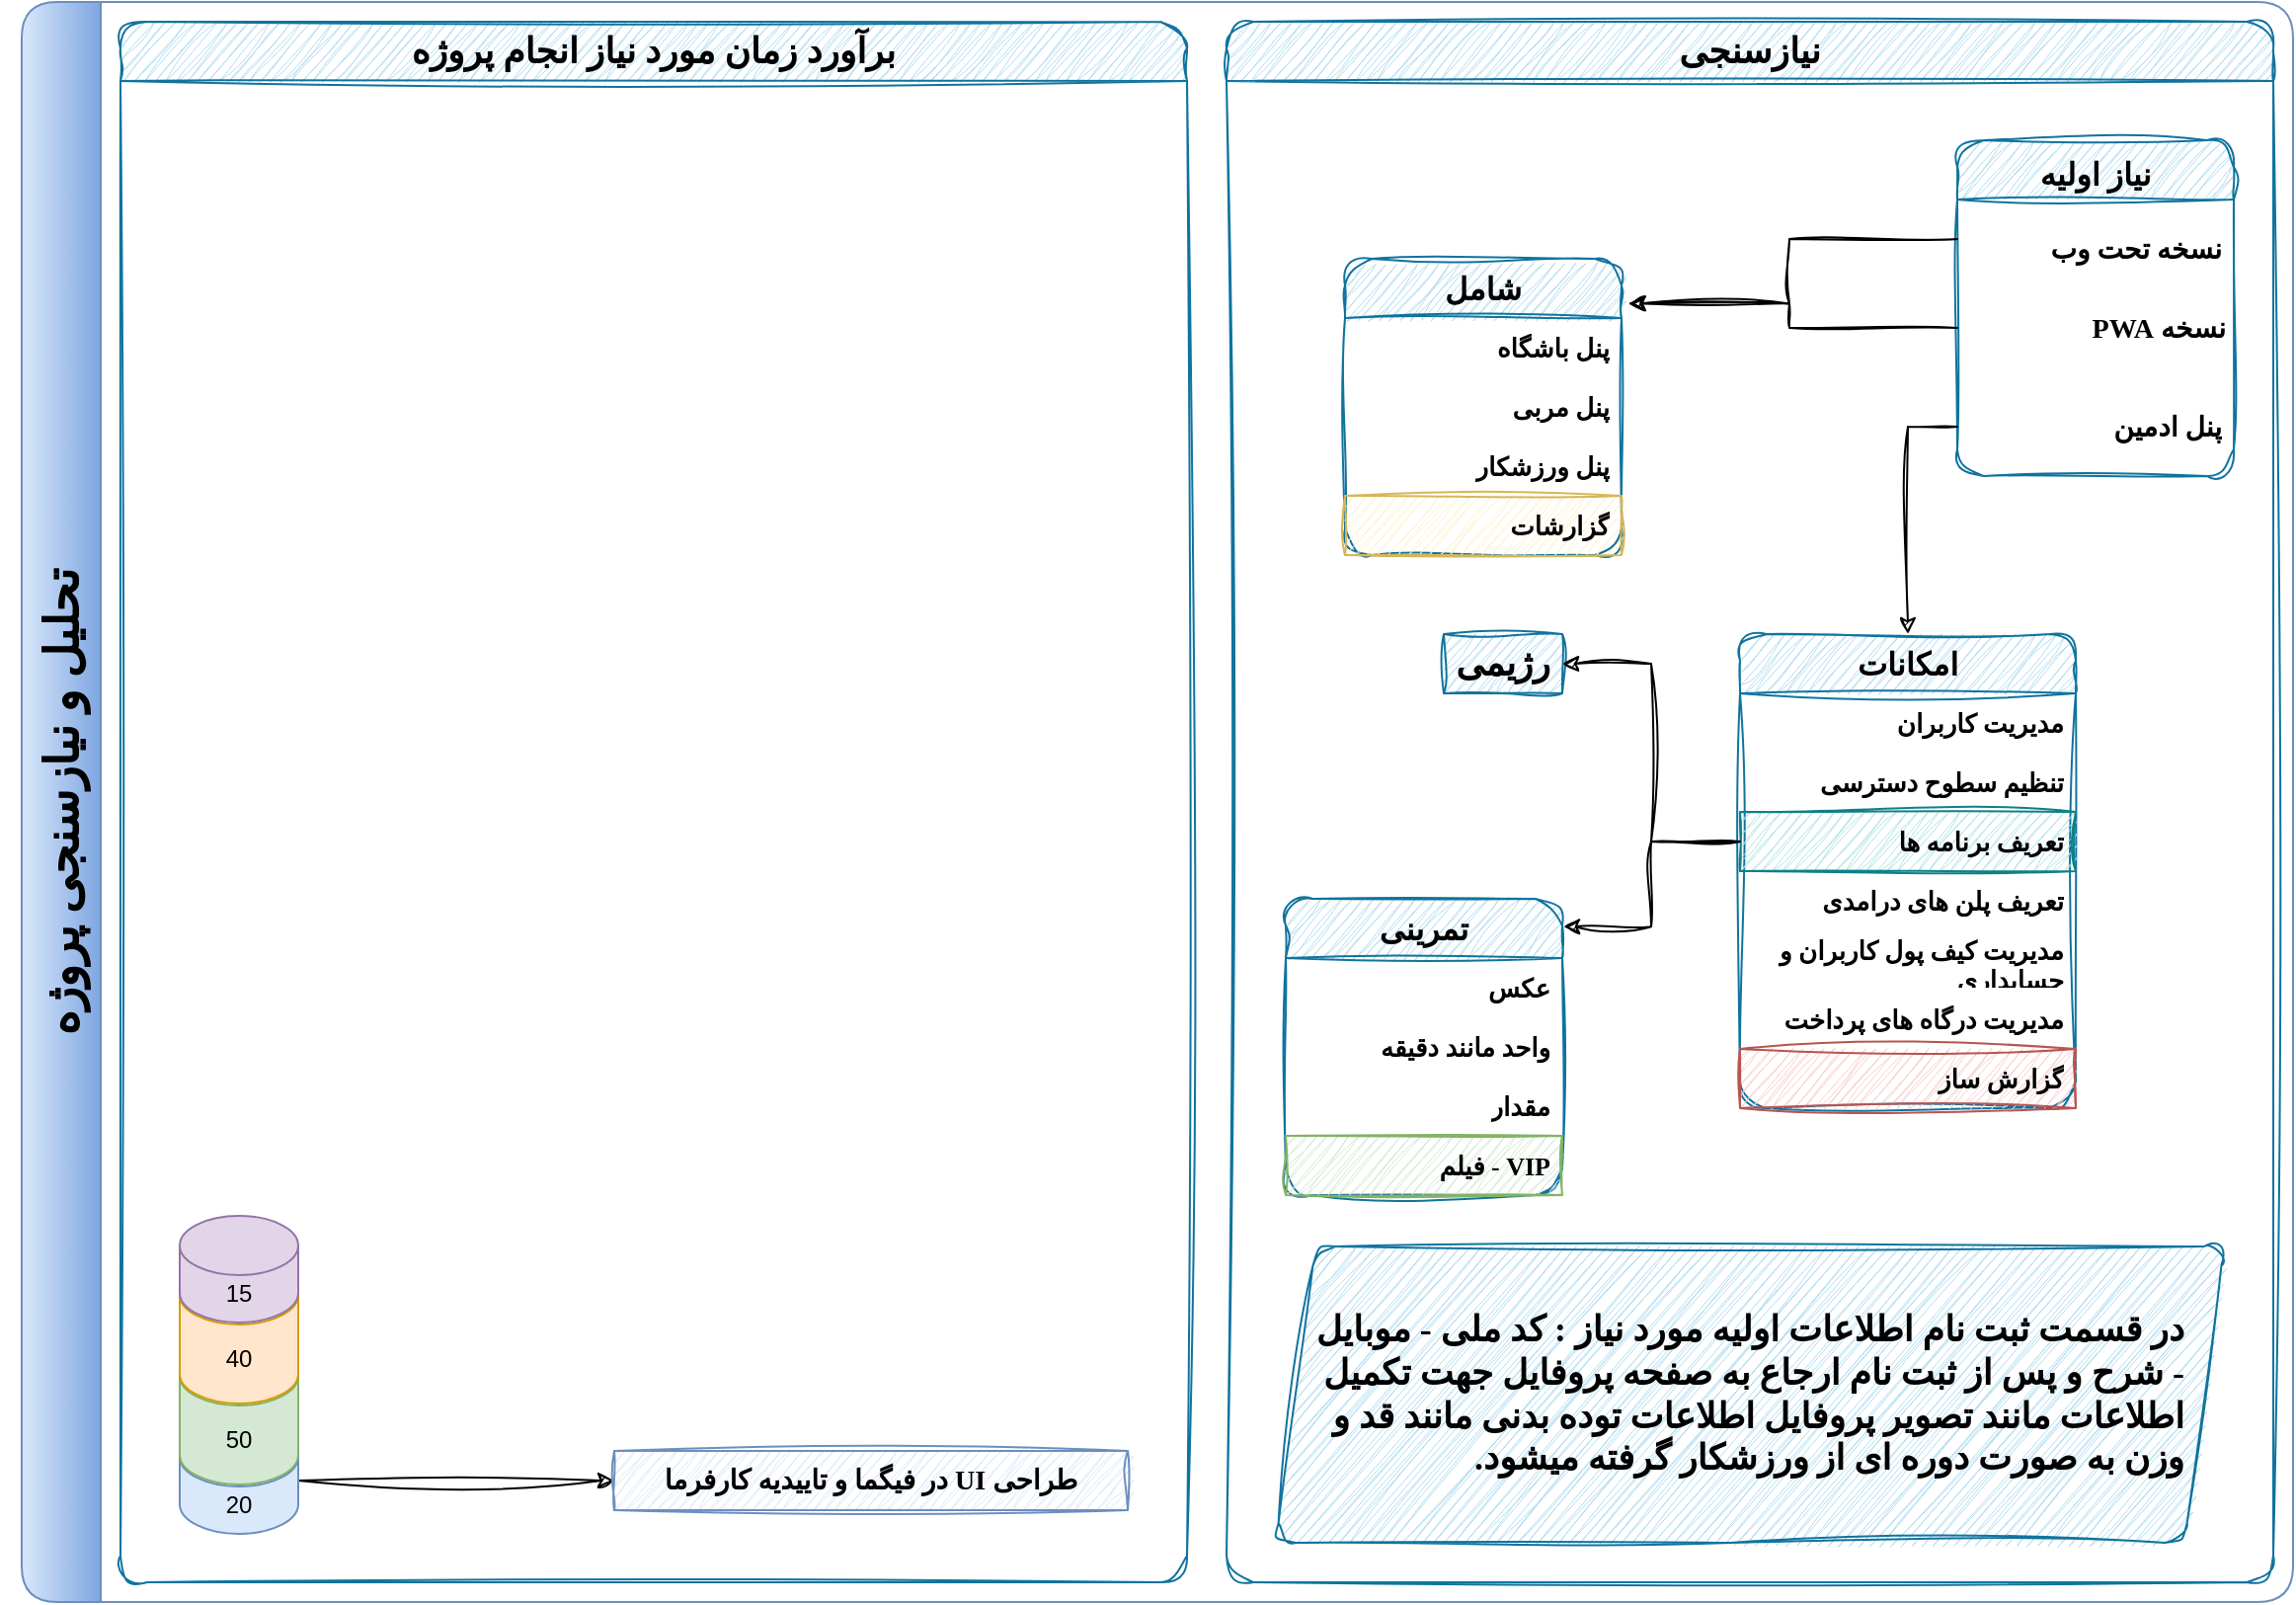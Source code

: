 <mxfile version="22.0.0" type="github">
  <diagram name="Page-1" id="x40oEDqZNqdB3pjof8ZT">
    <mxGraphModel dx="3218" dy="1129" grid="1" gridSize="10" guides="1" tooltips="1" connect="1" arrows="1" fold="1" page="1" pageScale="1" pageWidth="1169" pageHeight="827" math="0" shadow="0">
      <root>
        <mxCell id="0" />
        <mxCell id="1" parent="0" />
        <mxCell id="KSszD4i1q3WSwCHh2YaN-1" value="&lt;h1&gt;&lt;font face=&quot;Tahoma&quot;&gt;تحلیل و نیازسنجی پروژه&lt;/font&gt;&lt;/h1&gt;" style="swimlane;horizontal=0;whiteSpace=wrap;html=1;fillColor=#dae8fc;strokeColor=#6c8ebf;gradientColor=#7ea6e0;gradientDirection=east;swimlaneFillColor=#fff;rounded=1;glass=0;shadow=0;startSize=40;" vertex="1" parent="1">
          <mxGeometry x="10" y="10" width="1150" height="810" as="geometry" />
        </mxCell>
        <mxCell id="KSszD4i1q3WSwCHh2YaN-2" value="&lt;h1&gt;&lt;b&gt;&lt;font face=&quot;Tahoma&quot; style=&quot;font-size: 16px;&quot;&gt;نیاز اولیه&lt;/font&gt;&lt;/b&gt;&lt;/h1&gt;" style="swimlane;fontStyle=0;childLayout=stackLayout;horizontal=1;startSize=30;horizontalStack=0;resizeParent=1;resizeParentMax=0;resizeLast=0;collapsible=1;marginBottom=0;whiteSpace=wrap;html=1;rounded=1;shadow=0;swimlaneLine=1;sketch=1;curveFitting=1;jiggle=2;fillColor=#b1ddf0;swimlaneFillColor=default;strokeColor=#10739e;" vertex="1" parent="KSszD4i1q3WSwCHh2YaN-1">
          <mxGeometry x="980" y="70" width="140" height="170" as="geometry" />
        </mxCell>
        <mxCell id="KSszD4i1q3WSwCHh2YaN-3" value="&lt;h3&gt;&lt;font face=&quot;Tahoma&quot;&gt;نسخه تحت وب&lt;/font&gt;&lt;/h3&gt;" style="text;strokeColor=none;fillColor=none;align=right;verticalAlign=middle;spacingLeft=4;spacingRight=4;overflow=hidden;points=[[0,0.5],[1,0.5]];portConstraint=eastwest;rotatable=0;whiteSpace=wrap;html=1;" vertex="1" parent="KSszD4i1q3WSwCHh2YaN-2">
          <mxGeometry y="30" width="140" height="40" as="geometry" />
        </mxCell>
        <mxCell id="KSszD4i1q3WSwCHh2YaN-4" value="&lt;h3&gt;&lt;font face=&quot;Tahoma&quot;&gt;نسخه PWA&lt;/font&gt;&lt;/h3&gt;" style="text;strokeColor=none;fillColor=none;align=left;verticalAlign=middle;spacingLeft=4;spacingRight=4;overflow=hidden;points=[[0,0.5],[1,0.5]];portConstraint=eastwest;rotatable=0;whiteSpace=wrap;html=1;textDirection=rtl;" vertex="1" parent="KSszD4i1q3WSwCHh2YaN-2">
          <mxGeometry y="70" width="140" height="50" as="geometry" />
        </mxCell>
        <mxCell id="KSszD4i1q3WSwCHh2YaN-5" value="&lt;h3&gt;&lt;font face=&quot;Tahoma&quot;&gt;پنل ادمین&lt;/font&gt;&lt;/h3&gt;" style="text;strokeColor=none;fillColor=none;align=right;verticalAlign=middle;spacingLeft=4;spacingRight=4;overflow=hidden;points=[[0,0.5],[1,0.5]];portConstraint=eastwest;rotatable=0;whiteSpace=wrap;html=1;" vertex="1" parent="KSszD4i1q3WSwCHh2YaN-2">
          <mxGeometry y="120" width="140" height="50" as="geometry" />
        </mxCell>
        <mxCell id="KSszD4i1q3WSwCHh2YaN-21" style="edgeStyle=orthogonalEdgeStyle;rounded=0;orthogonalLoop=1;jettySize=auto;html=1;entryX=1.024;entryY=0.151;entryDx=0;entryDy=0;fontFamily=Helvetica;fontSize=12;fontColor=default;startSize=30;sketch=1;curveFitting=1;jiggle=2;entryPerimeter=0;" edge="1" parent="KSszD4i1q3WSwCHh2YaN-1" source="KSszD4i1q3WSwCHh2YaN-3" target="KSszD4i1q3WSwCHh2YaN-23">
          <mxGeometry relative="1" as="geometry">
            <mxPoint x="860" y="150" as="targetPoint" />
          </mxGeometry>
        </mxCell>
        <mxCell id="KSszD4i1q3WSwCHh2YaN-22" style="edgeStyle=orthogonalEdgeStyle;rounded=0;orthogonalLoop=1;jettySize=auto;html=1;fontFamily=Helvetica;fontSize=12;fontColor=default;startSize=30;sketch=1;curveFitting=1;jiggle=2;entryX=1.028;entryY=0.151;entryDx=0;entryDy=0;entryPerimeter=0;" edge="1" parent="KSszD4i1q3WSwCHh2YaN-1" source="KSszD4i1q3WSwCHh2YaN-4" target="KSszD4i1q3WSwCHh2YaN-23">
          <mxGeometry relative="1" as="geometry">
            <mxPoint x="860" y="150" as="targetPoint" />
          </mxGeometry>
        </mxCell>
        <mxCell id="KSszD4i1q3WSwCHh2YaN-23" value="&lt;h2&gt;&lt;font style=&quot;font-size: 16px;&quot; face=&quot;Tahoma&quot;&gt;شامل&lt;/font&gt;&lt;/h2&gt;" style="swimlane;fontStyle=0;childLayout=stackLayout;horizontal=1;startSize=30;horizontalStack=0;resizeParent=1;resizeParentMax=0;resizeLast=0;collapsible=1;marginBottom=0;whiteSpace=wrap;html=1;rounded=1;shadow=0;sketch=1;jiggle=2;curveFitting=1;strokeColor=#10739e;align=center;verticalAlign=middle;fontFamily=Helvetica;fontSize=12;fontColor=default;fillColor=#b1ddf0;" vertex="1" parent="KSszD4i1q3WSwCHh2YaN-1">
          <mxGeometry x="670" y="130" width="140" height="150" as="geometry" />
        </mxCell>
        <mxCell id="KSszD4i1q3WSwCHh2YaN-24" value="پنل باشگاه" style="text;strokeColor=none;fillColor=none;align=right;verticalAlign=middle;spacingLeft=4;spacingRight=4;overflow=hidden;points=[[0,0.5],[1,0.5]];portConstraint=eastwest;rotatable=0;whiteSpace=wrap;html=1;fontSize=13;fontFamily=Tahoma;fontColor=default;fontStyle=1;" vertex="1" parent="KSszD4i1q3WSwCHh2YaN-23">
          <mxGeometry y="30" width="140" height="30" as="geometry" />
        </mxCell>
        <mxCell id="KSszD4i1q3WSwCHh2YaN-25" value="پنل مربی" style="text;strokeColor=none;fillColor=none;align=right;verticalAlign=middle;spacingLeft=4;spacingRight=4;overflow=hidden;points=[[0,0.5],[1,0.5]];portConstraint=eastwest;rotatable=0;whiteSpace=wrap;html=1;fontSize=13;fontFamily=Tahoma;fontColor=default;fontStyle=1" vertex="1" parent="KSszD4i1q3WSwCHh2YaN-23">
          <mxGeometry y="60" width="140" height="30" as="geometry" />
        </mxCell>
        <mxCell id="KSszD4i1q3WSwCHh2YaN-26" value="پنل ورزشکار" style="text;strokeColor=none;fillColor=none;align=right;verticalAlign=middle;spacingLeft=4;spacingRight=4;overflow=hidden;points=[[0,0.5],[1,0.5]];portConstraint=eastwest;rotatable=0;whiteSpace=wrap;html=1;fontSize=13;fontFamily=Tahoma;fontColor=default;fontStyle=1" vertex="1" parent="KSszD4i1q3WSwCHh2YaN-23">
          <mxGeometry y="90" width="140" height="30" as="geometry" />
        </mxCell>
        <mxCell id="KSszD4i1q3WSwCHh2YaN-56" value="گزارشات" style="text;strokeColor=#d6b656;fillColor=#fff2cc;align=right;verticalAlign=middle;spacingLeft=4;spacingRight=4;overflow=hidden;points=[[0,0.5],[1,0.5]];portConstraint=eastwest;rotatable=0;whiteSpace=wrap;html=1;fontSize=13;fontFamily=Tahoma;fontStyle=1;sketch=1;curveFitting=1;jiggle=2;" vertex="1" parent="KSszD4i1q3WSwCHh2YaN-23">
          <mxGeometry y="120" width="140" height="30" as="geometry" />
        </mxCell>
        <mxCell id="KSszD4i1q3WSwCHh2YaN-31" value="&lt;h2&gt;&lt;font size=&quot;1&quot; face=&quot;Tahoma&quot;&gt;&lt;b style=&quot;font-size: 16px;&quot;&gt;امکانات&lt;/b&gt;&lt;/font&gt;&lt;/h2&gt;" style="swimlane;fontStyle=0;childLayout=stackLayout;horizontal=1;startSize=30;horizontalStack=0;resizeParent=1;resizeParentMax=0;resizeLast=0;collapsible=1;marginBottom=0;whiteSpace=wrap;html=1;rounded=1;shadow=0;sketch=1;jiggle=2;curveFitting=1;strokeColor=#10739e;align=center;verticalAlign=middle;fontFamily=Helvetica;fontSize=12;fontColor=default;fillColor=#b1ddf0;" vertex="1" parent="KSszD4i1q3WSwCHh2YaN-1">
          <mxGeometry x="870" y="320" width="170" height="240" as="geometry" />
        </mxCell>
        <mxCell id="KSszD4i1q3WSwCHh2YaN-32" value="مدیریت کاربران" style="text;strokeColor=none;fillColor=none;align=right;verticalAlign=middle;spacingLeft=4;spacingRight=4;overflow=hidden;points=[[0,0.5],[1,0.5]];portConstraint=eastwest;rotatable=0;whiteSpace=wrap;html=1;fontSize=13;fontFamily=Tahoma;fontColor=default;fontStyle=1" vertex="1" parent="KSszD4i1q3WSwCHh2YaN-31">
          <mxGeometry y="30" width="170" height="30" as="geometry" />
        </mxCell>
        <mxCell id="KSszD4i1q3WSwCHh2YaN-33" value="تنظیم سطوح دسترسی" style="text;strokeColor=none;fillColor=none;align=right;verticalAlign=middle;spacingLeft=4;spacingRight=4;overflow=hidden;points=[[0,0.5],[1,0.5]];portConstraint=eastwest;rotatable=0;whiteSpace=wrap;html=1;fontSize=13;fontFamily=Tahoma;fontColor=default;fontStyle=1" vertex="1" parent="KSszD4i1q3WSwCHh2YaN-31">
          <mxGeometry y="60" width="170" height="30" as="geometry" />
        </mxCell>
        <mxCell id="KSszD4i1q3WSwCHh2YaN-34" value="تعریف برنامه ها" style="text;strokeColor=#0e8088;fillColor=#b0e3e6;align=right;verticalAlign=middle;spacingLeft=4;spacingRight=4;overflow=hidden;points=[[0,0.5],[1,0.5]];portConstraint=eastwest;rotatable=0;whiteSpace=wrap;html=1;fontSize=13;fontFamily=Tahoma;fontStyle=1;sketch=1;curveFitting=1;jiggle=2;" vertex="1" parent="KSszD4i1q3WSwCHh2YaN-31">
          <mxGeometry y="90" width="170" height="30" as="geometry" />
        </mxCell>
        <mxCell id="KSszD4i1q3WSwCHh2YaN-43" value="تعریف پلن های درامدی" style="text;strokeColor=none;fillColor=none;align=right;verticalAlign=middle;spacingLeft=4;spacingRight=4;overflow=hidden;points=[[0,0.5],[1,0.5]];portConstraint=eastwest;rotatable=0;whiteSpace=wrap;html=1;fontSize=13;fontFamily=Tahoma;fontStyle=1;" vertex="1" parent="KSszD4i1q3WSwCHh2YaN-31">
          <mxGeometry y="120" width="170" height="30" as="geometry" />
        </mxCell>
        <mxCell id="KSszD4i1q3WSwCHh2YaN-44" value="مدیریت کیف پول کاربران و حسابداری" style="text;strokeColor=none;fillColor=none;align=right;verticalAlign=middle;spacingLeft=4;spacingRight=4;overflow=hidden;points=[[0,0.5],[1,0.5]];portConstraint=eastwest;rotatable=0;whiteSpace=wrap;html=1;fontSize=13;fontFamily=Tahoma;fontStyle=1;" vertex="1" parent="KSszD4i1q3WSwCHh2YaN-31">
          <mxGeometry y="150" width="170" height="30" as="geometry" />
        </mxCell>
        <mxCell id="KSszD4i1q3WSwCHh2YaN-45" value="مدیریت درگاه های پرداخت" style="text;strokeColor=none;fillColor=none;align=right;verticalAlign=middle;spacingLeft=4;spacingRight=4;overflow=hidden;points=[[0,0.5],[1,0.5]];portConstraint=eastwest;rotatable=0;whiteSpace=wrap;html=1;fontSize=13;fontFamily=Tahoma;fontStyle=1;" vertex="1" parent="KSszD4i1q3WSwCHh2YaN-31">
          <mxGeometry y="180" width="170" height="30" as="geometry" />
        </mxCell>
        <mxCell id="KSszD4i1q3WSwCHh2YaN-57" value="گزارش ساز" style="text;strokeColor=#b85450;fillColor=#f8cecc;align=right;verticalAlign=middle;spacingLeft=4;spacingRight=4;overflow=hidden;points=[[0,0.5],[1,0.5]];portConstraint=eastwest;rotatable=0;whiteSpace=wrap;html=1;fontSize=13;fontFamily=Tahoma;fontStyle=1;sketch=1;curveFitting=1;jiggle=2;" vertex="1" parent="KSszD4i1q3WSwCHh2YaN-31">
          <mxGeometry y="210" width="170" height="30" as="geometry" />
        </mxCell>
        <mxCell id="KSszD4i1q3WSwCHh2YaN-36" style="edgeStyle=orthogonalEdgeStyle;shape=connector;rounded=0;sketch=1;jiggle=2;curveFitting=1;orthogonalLoop=1;jettySize=auto;html=1;entryX=0.5;entryY=0;entryDx=0;entryDy=0;labelBackgroundColor=default;strokeColor=default;align=center;verticalAlign=middle;fontFamily=Helvetica;fontSize=12;fontColor=default;endArrow=classic;startSize=30;" edge="1" parent="KSszD4i1q3WSwCHh2YaN-1" source="KSszD4i1q3WSwCHh2YaN-5" target="KSszD4i1q3WSwCHh2YaN-31">
          <mxGeometry relative="1" as="geometry" />
        </mxCell>
        <mxCell id="KSszD4i1q3WSwCHh2YaN-38" value="&lt;h2&gt;&lt;font face=&quot;Tahoma&quot;&gt;رژیمی&lt;/font&gt;&lt;/h2&gt;" style="text;html=1;strokeColor=#10739e;fillColor=#b1ddf0;align=center;verticalAlign=middle;whiteSpace=wrap;rounded=0;fontSize=12;fontFamily=Helvetica;labelBorderColor=none;labelBackgroundColor=none;sketch=1;curveFitting=1;jiggle=2;" vertex="1" parent="KSszD4i1q3WSwCHh2YaN-1">
          <mxGeometry x="720" y="320" width="60" height="30" as="geometry" />
        </mxCell>
        <mxCell id="KSszD4i1q3WSwCHh2YaN-40" style="edgeStyle=orthogonalEdgeStyle;shape=connector;rounded=0;sketch=1;jiggle=2;curveFitting=1;orthogonalLoop=1;jettySize=auto;html=1;entryX=1;entryY=0.5;entryDx=0;entryDy=0;labelBackgroundColor=default;strokeColor=default;align=center;verticalAlign=middle;fontFamily=Helvetica;fontSize=12;fontColor=default;endArrow=classic;startSize=30;" edge="1" parent="KSszD4i1q3WSwCHh2YaN-1" source="KSszD4i1q3WSwCHh2YaN-34" target="KSszD4i1q3WSwCHh2YaN-38">
          <mxGeometry relative="1" as="geometry" />
        </mxCell>
        <mxCell id="KSszD4i1q3WSwCHh2YaN-50" value="&lt;h2&gt;&lt;font style=&quot;font-size: 16px;&quot; face=&quot;Tahoma&quot;&gt;تمرینی&lt;/font&gt;&lt;/h2&gt;" style="swimlane;fontStyle=0;childLayout=stackLayout;horizontal=1;startSize=30;horizontalStack=0;resizeParent=1;resizeParentMax=0;resizeLast=0;collapsible=1;marginBottom=0;whiteSpace=wrap;html=1;rounded=1;shadow=0;sketch=1;jiggle=2;curveFitting=1;strokeColor=#10739e;align=center;verticalAlign=middle;fontFamily=Helvetica;fontSize=12;fontColor=default;fillColor=#b1ddf0;" vertex="1" parent="KSszD4i1q3WSwCHh2YaN-1">
          <mxGeometry x="640" y="454" width="140" height="150" as="geometry" />
        </mxCell>
        <mxCell id="KSszD4i1q3WSwCHh2YaN-51" value="عکس" style="text;strokeColor=none;fillColor=none;align=right;verticalAlign=middle;spacingLeft=4;spacingRight=4;overflow=hidden;points=[[0,0.5],[1,0.5]];portConstraint=eastwest;rotatable=0;whiteSpace=wrap;html=1;fontSize=13;fontFamily=Tahoma;fontColor=default;fontStyle=1;" vertex="1" parent="KSszD4i1q3WSwCHh2YaN-50">
          <mxGeometry y="30" width="140" height="30" as="geometry" />
        </mxCell>
        <mxCell id="KSszD4i1q3WSwCHh2YaN-52" value="واحد مانند دقیقه" style="text;strokeColor=none;fillColor=none;align=right;verticalAlign=middle;spacingLeft=4;spacingRight=4;overflow=hidden;points=[[0,0.5],[1,0.5]];portConstraint=eastwest;rotatable=0;whiteSpace=wrap;html=1;fontSize=13;fontFamily=Tahoma;fontColor=default;fontStyle=1" vertex="1" parent="KSszD4i1q3WSwCHh2YaN-50">
          <mxGeometry y="60" width="140" height="30" as="geometry" />
        </mxCell>
        <mxCell id="KSszD4i1q3WSwCHh2YaN-53" value="مقدار" style="text;strokeColor=none;fillColor=none;align=right;verticalAlign=middle;spacingLeft=4;spacingRight=4;overflow=hidden;points=[[0,0.5],[1,0.5]];portConstraint=eastwest;rotatable=0;whiteSpace=wrap;html=1;fontSize=13;fontFamily=Tahoma;fontColor=default;fontStyle=1" vertex="1" parent="KSszD4i1q3WSwCHh2YaN-50">
          <mxGeometry y="90" width="140" height="30" as="geometry" />
        </mxCell>
        <mxCell id="KSszD4i1q3WSwCHh2YaN-55" value="فیلم - VIP" style="text;strokeColor=#82b366;fillColor=#d5e8d4;align=right;verticalAlign=middle;spacingLeft=4;spacingRight=4;overflow=hidden;points=[[0,0.5],[1,0.5]];portConstraint=eastwest;rotatable=0;whiteSpace=wrap;html=1;fontSize=13;fontFamily=Tahoma;fontStyle=1;sketch=1;curveFitting=1;jiggle=2;" vertex="1" parent="KSszD4i1q3WSwCHh2YaN-50">
          <mxGeometry y="120" width="140" height="30" as="geometry" />
        </mxCell>
        <mxCell id="KSszD4i1q3WSwCHh2YaN-59" value="&lt;h2&gt;&lt;font face=&quot;Tahoma&quot;&gt;نیازسنجی&lt;/font&gt;&lt;/h2&gt;" style="swimlane;whiteSpace=wrap;html=1;rounded=1;shadow=0;sketch=1;jiggle=2;curveFitting=1;strokeColor=#10739e;align=center;verticalAlign=middle;fontFamily=Helvetica;fontSize=12;fontColor=default;startSize=30;fillColor=#b1ddf0;" vertex="1" parent="KSszD4i1q3WSwCHh2YaN-1">
          <mxGeometry x="610" y="10" width="530" height="790" as="geometry" />
        </mxCell>
        <mxCell id="KSszD4i1q3WSwCHh2YaN-58" value="&lt;h2&gt;&lt;font face=&quot;Tahoma&quot;&gt;در قسمت ثبت نام اطلاعات اولیه مورد نیاز : کد ملی - موبایل - شرح و پس از ثبت نام ارجاع به صفحه پروفایل جهت تکمیل اطلاعات مانند تصویر پروفایل اطلاعات توده بدنی مانند قد و وزن به صورت دوره ای از ورزشکار گرفته میشود.&lt;/font&gt;&lt;/h2&gt;" style="shape=parallelogram;perimeter=parallelogramPerimeter;whiteSpace=wrap;html=1;fixedSize=1;rounded=1;shadow=0;sketch=1;jiggle=2;curveFitting=1;strokeColor=#10739e;align=right;verticalAlign=middle;fontFamily=Helvetica;fontSize=12;fontColor=default;startSize=30;fillColor=#b1ddf0;spacingTop=0;spacingLeft=10;spacingBottom=0;spacingRight=10;spacing=10;textDirection=rtl;" vertex="1" parent="KSszD4i1q3WSwCHh2YaN-59">
          <mxGeometry x="25" y="620" width="480" height="150" as="geometry" />
        </mxCell>
        <mxCell id="KSszD4i1q3WSwCHh2YaN-60" style="edgeStyle=orthogonalEdgeStyle;shape=connector;rounded=0;sketch=1;jiggle=2;curveFitting=1;orthogonalLoop=1;jettySize=auto;html=1;entryX=1.004;entryY=0.094;entryDx=0;entryDy=0;entryPerimeter=0;labelBackgroundColor=default;strokeColor=default;align=center;verticalAlign=middle;fontFamily=Helvetica;fontSize=12;fontColor=default;endArrow=classic;startSize=30;" edge="1" parent="KSszD4i1q3WSwCHh2YaN-1" source="KSszD4i1q3WSwCHh2YaN-34" target="KSszD4i1q3WSwCHh2YaN-50">
          <mxGeometry relative="1" as="geometry" />
        </mxCell>
        <mxCell id="KSszD4i1q3WSwCHh2YaN-61" value="&lt;h2&gt;&lt;font face=&quot;Tahoma&quot;&gt;برآورد زمان مورد نیاز انجام پروژه&lt;/font&gt;&lt;/h2&gt;" style="swimlane;whiteSpace=wrap;html=1;rounded=1;shadow=0;sketch=1;jiggle=2;curveFitting=1;strokeColor=#10739e;align=center;verticalAlign=middle;fontFamily=Helvetica;fontSize=12;fontColor=default;startSize=30;fillColor=#b1ddf0;" vertex="1" parent="KSszD4i1q3WSwCHh2YaN-1">
          <mxGeometry x="50" y="10" width="540" height="790" as="geometry" />
        </mxCell>
        <mxCell id="KSszD4i1q3WSwCHh2YaN-70" style="edgeStyle=orthogonalEdgeStyle;shape=connector;rounded=0;sketch=1;jiggle=2;curveFitting=1;orthogonalLoop=1;jettySize=auto;html=1;labelBackgroundColor=default;strokeColor=default;align=center;verticalAlign=middle;fontFamily=Helvetica;fontSize=12;fontColor=default;endArrow=classic;startSize=30;" edge="1" parent="KSszD4i1q3WSwCHh2YaN-61" source="KSszD4i1q3WSwCHh2YaN-63" target="KSszD4i1q3WSwCHh2YaN-71">
          <mxGeometry relative="1" as="geometry">
            <mxPoint x="170" y="738.5" as="targetPoint" />
          </mxGeometry>
        </mxCell>
        <mxCell id="KSszD4i1q3WSwCHh2YaN-63" value="20" style="shape=cylinder3;whiteSpace=wrap;html=1;boundedLbl=1;backgroundOutline=1;size=15;rounded=1;shadow=0;strokeColor=#6c8ebf;align=center;verticalAlign=middle;fontFamily=Helvetica;fontSize=12;startSize=30;fillColor=#dae8fc;" vertex="1" parent="KSszD4i1q3WSwCHh2YaN-61">
          <mxGeometry x="30" y="711.5" width="60" height="54" as="geometry" />
        </mxCell>
        <mxCell id="KSszD4i1q3WSwCHh2YaN-65" value="50" style="shape=cylinder3;whiteSpace=wrap;html=1;boundedLbl=1;backgroundOutline=1;size=15;rounded=1;shadow=0;strokeColor=#82b366;align=center;verticalAlign=middle;fontFamily=Helvetica;fontSize=12;startSize=30;fillColor=#d5e8d4;" vertex="1" parent="KSszD4i1q3WSwCHh2YaN-61">
          <mxGeometry x="30" y="670.5" width="60" height="70" as="geometry" />
        </mxCell>
        <mxCell id="KSszD4i1q3WSwCHh2YaN-66" value="40" style="shape=cylinder3;whiteSpace=wrap;html=1;boundedLbl=1;backgroundOutline=1;size=15;rounded=1;shadow=0;strokeColor=#d79b00;align=center;verticalAlign=middle;fontFamily=Helvetica;fontSize=12;startSize=30;fillColor=#ffe6cc;" vertex="1" parent="KSszD4i1q3WSwCHh2YaN-61">
          <mxGeometry x="30" y="629.5" width="60" height="70" as="geometry" />
        </mxCell>
        <mxCell id="KSszD4i1q3WSwCHh2YaN-68" value="15" style="shape=cylinder3;whiteSpace=wrap;html=1;boundedLbl=1;backgroundOutline=1;size=15;rounded=1;shadow=0;strokeColor=#9673a6;align=center;verticalAlign=middle;fontFamily=Helvetica;fontSize=12;startSize=30;fillColor=#e1d5e7;" vertex="1" parent="KSszD4i1q3WSwCHh2YaN-61">
          <mxGeometry x="30" y="604.5" width="60" height="54" as="geometry" />
        </mxCell>
        <mxCell id="KSszD4i1q3WSwCHh2YaN-71" value="طراحی UI در فیگما و تاییدیه کارفرما" style="text;html=1;strokeColor=#6c8ebf;fillColor=#dae8fc;align=center;verticalAlign=middle;whiteSpace=wrap;rounded=0;fontSize=14;fontFamily=Tahoma;fontStyle=1;sketch=1;curveFitting=1;jiggle=2;textDirection=rtl;" vertex="1" parent="KSszD4i1q3WSwCHh2YaN-61">
          <mxGeometry x="250" y="723.5" width="260" height="30" as="geometry" />
        </mxCell>
      </root>
    </mxGraphModel>
  </diagram>
</mxfile>
